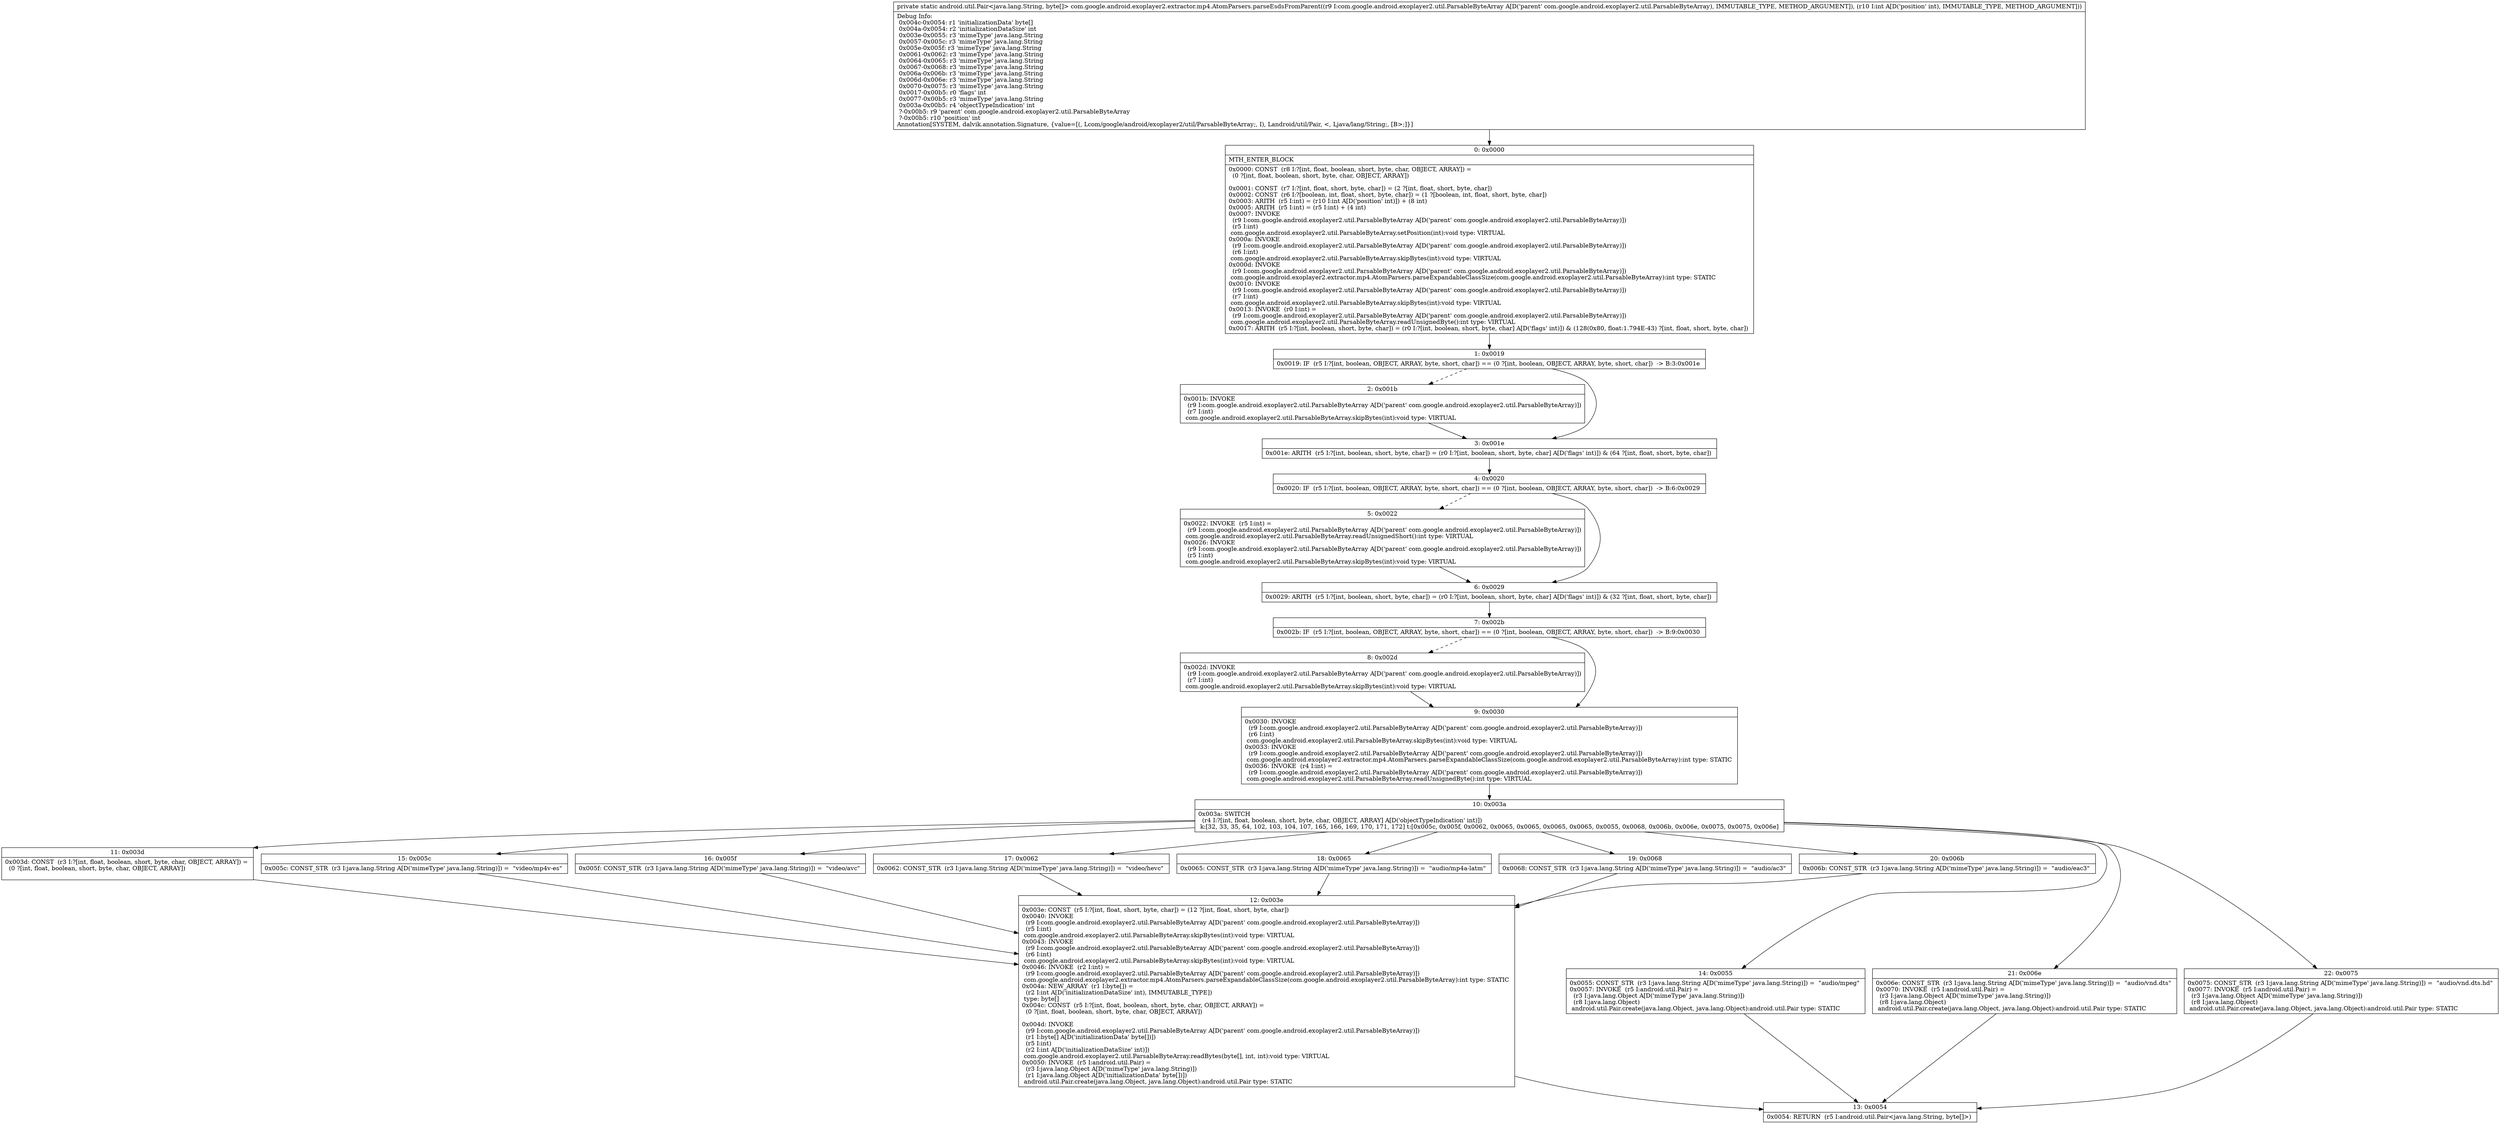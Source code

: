 digraph "CFG forcom.google.android.exoplayer2.extractor.mp4.AtomParsers.parseEsdsFromParent(Lcom\/google\/android\/exoplayer2\/util\/ParsableByteArray;I)Landroid\/util\/Pair;" {
Node_0 [shape=record,label="{0\:\ 0x0000|MTH_ENTER_BLOCK\l|0x0000: CONST  (r8 I:?[int, float, boolean, short, byte, char, OBJECT, ARRAY]) = \l  (0 ?[int, float, boolean, short, byte, char, OBJECT, ARRAY])\l \l0x0001: CONST  (r7 I:?[int, float, short, byte, char]) = (2 ?[int, float, short, byte, char]) \l0x0002: CONST  (r6 I:?[boolean, int, float, short, byte, char]) = (1 ?[boolean, int, float, short, byte, char]) \l0x0003: ARITH  (r5 I:int) = (r10 I:int A[D('position' int)]) + (8 int) \l0x0005: ARITH  (r5 I:int) = (r5 I:int) + (4 int) \l0x0007: INVOKE  \l  (r9 I:com.google.android.exoplayer2.util.ParsableByteArray A[D('parent' com.google.android.exoplayer2.util.ParsableByteArray)])\l  (r5 I:int)\l com.google.android.exoplayer2.util.ParsableByteArray.setPosition(int):void type: VIRTUAL \l0x000a: INVOKE  \l  (r9 I:com.google.android.exoplayer2.util.ParsableByteArray A[D('parent' com.google.android.exoplayer2.util.ParsableByteArray)])\l  (r6 I:int)\l com.google.android.exoplayer2.util.ParsableByteArray.skipBytes(int):void type: VIRTUAL \l0x000d: INVOKE  \l  (r9 I:com.google.android.exoplayer2.util.ParsableByteArray A[D('parent' com.google.android.exoplayer2.util.ParsableByteArray)])\l com.google.android.exoplayer2.extractor.mp4.AtomParsers.parseExpandableClassSize(com.google.android.exoplayer2.util.ParsableByteArray):int type: STATIC \l0x0010: INVOKE  \l  (r9 I:com.google.android.exoplayer2.util.ParsableByteArray A[D('parent' com.google.android.exoplayer2.util.ParsableByteArray)])\l  (r7 I:int)\l com.google.android.exoplayer2.util.ParsableByteArray.skipBytes(int):void type: VIRTUAL \l0x0013: INVOKE  (r0 I:int) = \l  (r9 I:com.google.android.exoplayer2.util.ParsableByteArray A[D('parent' com.google.android.exoplayer2.util.ParsableByteArray)])\l com.google.android.exoplayer2.util.ParsableByteArray.readUnsignedByte():int type: VIRTUAL \l0x0017: ARITH  (r5 I:?[int, boolean, short, byte, char]) = (r0 I:?[int, boolean, short, byte, char] A[D('flags' int)]) & (128(0x80, float:1.794E\-43) ?[int, float, short, byte, char]) \l}"];
Node_1 [shape=record,label="{1\:\ 0x0019|0x0019: IF  (r5 I:?[int, boolean, OBJECT, ARRAY, byte, short, char]) == (0 ?[int, boolean, OBJECT, ARRAY, byte, short, char])  \-\> B:3:0x001e \l}"];
Node_2 [shape=record,label="{2\:\ 0x001b|0x001b: INVOKE  \l  (r9 I:com.google.android.exoplayer2.util.ParsableByteArray A[D('parent' com.google.android.exoplayer2.util.ParsableByteArray)])\l  (r7 I:int)\l com.google.android.exoplayer2.util.ParsableByteArray.skipBytes(int):void type: VIRTUAL \l}"];
Node_3 [shape=record,label="{3\:\ 0x001e|0x001e: ARITH  (r5 I:?[int, boolean, short, byte, char]) = (r0 I:?[int, boolean, short, byte, char] A[D('flags' int)]) & (64 ?[int, float, short, byte, char]) \l}"];
Node_4 [shape=record,label="{4\:\ 0x0020|0x0020: IF  (r5 I:?[int, boolean, OBJECT, ARRAY, byte, short, char]) == (0 ?[int, boolean, OBJECT, ARRAY, byte, short, char])  \-\> B:6:0x0029 \l}"];
Node_5 [shape=record,label="{5\:\ 0x0022|0x0022: INVOKE  (r5 I:int) = \l  (r9 I:com.google.android.exoplayer2.util.ParsableByteArray A[D('parent' com.google.android.exoplayer2.util.ParsableByteArray)])\l com.google.android.exoplayer2.util.ParsableByteArray.readUnsignedShort():int type: VIRTUAL \l0x0026: INVOKE  \l  (r9 I:com.google.android.exoplayer2.util.ParsableByteArray A[D('parent' com.google.android.exoplayer2.util.ParsableByteArray)])\l  (r5 I:int)\l com.google.android.exoplayer2.util.ParsableByteArray.skipBytes(int):void type: VIRTUAL \l}"];
Node_6 [shape=record,label="{6\:\ 0x0029|0x0029: ARITH  (r5 I:?[int, boolean, short, byte, char]) = (r0 I:?[int, boolean, short, byte, char] A[D('flags' int)]) & (32 ?[int, float, short, byte, char]) \l}"];
Node_7 [shape=record,label="{7\:\ 0x002b|0x002b: IF  (r5 I:?[int, boolean, OBJECT, ARRAY, byte, short, char]) == (0 ?[int, boolean, OBJECT, ARRAY, byte, short, char])  \-\> B:9:0x0030 \l}"];
Node_8 [shape=record,label="{8\:\ 0x002d|0x002d: INVOKE  \l  (r9 I:com.google.android.exoplayer2.util.ParsableByteArray A[D('parent' com.google.android.exoplayer2.util.ParsableByteArray)])\l  (r7 I:int)\l com.google.android.exoplayer2.util.ParsableByteArray.skipBytes(int):void type: VIRTUAL \l}"];
Node_9 [shape=record,label="{9\:\ 0x0030|0x0030: INVOKE  \l  (r9 I:com.google.android.exoplayer2.util.ParsableByteArray A[D('parent' com.google.android.exoplayer2.util.ParsableByteArray)])\l  (r6 I:int)\l com.google.android.exoplayer2.util.ParsableByteArray.skipBytes(int):void type: VIRTUAL \l0x0033: INVOKE  \l  (r9 I:com.google.android.exoplayer2.util.ParsableByteArray A[D('parent' com.google.android.exoplayer2.util.ParsableByteArray)])\l com.google.android.exoplayer2.extractor.mp4.AtomParsers.parseExpandableClassSize(com.google.android.exoplayer2.util.ParsableByteArray):int type: STATIC \l0x0036: INVOKE  (r4 I:int) = \l  (r9 I:com.google.android.exoplayer2.util.ParsableByteArray A[D('parent' com.google.android.exoplayer2.util.ParsableByteArray)])\l com.google.android.exoplayer2.util.ParsableByteArray.readUnsignedByte():int type: VIRTUAL \l}"];
Node_10 [shape=record,label="{10\:\ 0x003a|0x003a: SWITCH  \l  (r4 I:?[int, float, boolean, short, byte, char, OBJECT, ARRAY] A[D('objectTypeIndication' int)])\l k:[32, 33, 35, 64, 102, 103, 104, 107, 165, 166, 169, 170, 171, 172] t:[0x005c, 0x005f, 0x0062, 0x0065, 0x0065, 0x0065, 0x0065, 0x0055, 0x0068, 0x006b, 0x006e, 0x0075, 0x0075, 0x006e] \l}"];
Node_11 [shape=record,label="{11\:\ 0x003d|0x003d: CONST  (r3 I:?[int, float, boolean, short, byte, char, OBJECT, ARRAY]) = \l  (0 ?[int, float, boolean, short, byte, char, OBJECT, ARRAY])\l \l}"];
Node_12 [shape=record,label="{12\:\ 0x003e|0x003e: CONST  (r5 I:?[int, float, short, byte, char]) = (12 ?[int, float, short, byte, char]) \l0x0040: INVOKE  \l  (r9 I:com.google.android.exoplayer2.util.ParsableByteArray A[D('parent' com.google.android.exoplayer2.util.ParsableByteArray)])\l  (r5 I:int)\l com.google.android.exoplayer2.util.ParsableByteArray.skipBytes(int):void type: VIRTUAL \l0x0043: INVOKE  \l  (r9 I:com.google.android.exoplayer2.util.ParsableByteArray A[D('parent' com.google.android.exoplayer2.util.ParsableByteArray)])\l  (r6 I:int)\l com.google.android.exoplayer2.util.ParsableByteArray.skipBytes(int):void type: VIRTUAL \l0x0046: INVOKE  (r2 I:int) = \l  (r9 I:com.google.android.exoplayer2.util.ParsableByteArray A[D('parent' com.google.android.exoplayer2.util.ParsableByteArray)])\l com.google.android.exoplayer2.extractor.mp4.AtomParsers.parseExpandableClassSize(com.google.android.exoplayer2.util.ParsableByteArray):int type: STATIC \l0x004a: NEW_ARRAY  (r1 I:byte[]) = \l  (r2 I:int A[D('initializationDataSize' int), IMMUTABLE_TYPE])\l type: byte[] \l0x004c: CONST  (r5 I:?[int, float, boolean, short, byte, char, OBJECT, ARRAY]) = \l  (0 ?[int, float, boolean, short, byte, char, OBJECT, ARRAY])\l \l0x004d: INVOKE  \l  (r9 I:com.google.android.exoplayer2.util.ParsableByteArray A[D('parent' com.google.android.exoplayer2.util.ParsableByteArray)])\l  (r1 I:byte[] A[D('initializationData' byte[])])\l  (r5 I:int)\l  (r2 I:int A[D('initializationDataSize' int)])\l com.google.android.exoplayer2.util.ParsableByteArray.readBytes(byte[], int, int):void type: VIRTUAL \l0x0050: INVOKE  (r5 I:android.util.Pair) = \l  (r3 I:java.lang.Object A[D('mimeType' java.lang.String)])\l  (r1 I:java.lang.Object A[D('initializationData' byte[])])\l android.util.Pair.create(java.lang.Object, java.lang.Object):android.util.Pair type: STATIC \l}"];
Node_13 [shape=record,label="{13\:\ 0x0054|0x0054: RETURN  (r5 I:android.util.Pair\<java.lang.String, byte[]\>) \l}"];
Node_14 [shape=record,label="{14\:\ 0x0055|0x0055: CONST_STR  (r3 I:java.lang.String A[D('mimeType' java.lang.String)]) =  \"audio\/mpeg\" \l0x0057: INVOKE  (r5 I:android.util.Pair) = \l  (r3 I:java.lang.Object A[D('mimeType' java.lang.String)])\l  (r8 I:java.lang.Object)\l android.util.Pair.create(java.lang.Object, java.lang.Object):android.util.Pair type: STATIC \l}"];
Node_15 [shape=record,label="{15\:\ 0x005c|0x005c: CONST_STR  (r3 I:java.lang.String A[D('mimeType' java.lang.String)]) =  \"video\/mp4v\-es\" \l}"];
Node_16 [shape=record,label="{16\:\ 0x005f|0x005f: CONST_STR  (r3 I:java.lang.String A[D('mimeType' java.lang.String)]) =  \"video\/avc\" \l}"];
Node_17 [shape=record,label="{17\:\ 0x0062|0x0062: CONST_STR  (r3 I:java.lang.String A[D('mimeType' java.lang.String)]) =  \"video\/hevc\" \l}"];
Node_18 [shape=record,label="{18\:\ 0x0065|0x0065: CONST_STR  (r3 I:java.lang.String A[D('mimeType' java.lang.String)]) =  \"audio\/mp4a\-latm\" \l}"];
Node_19 [shape=record,label="{19\:\ 0x0068|0x0068: CONST_STR  (r3 I:java.lang.String A[D('mimeType' java.lang.String)]) =  \"audio\/ac3\" \l}"];
Node_20 [shape=record,label="{20\:\ 0x006b|0x006b: CONST_STR  (r3 I:java.lang.String A[D('mimeType' java.lang.String)]) =  \"audio\/eac3\" \l}"];
Node_21 [shape=record,label="{21\:\ 0x006e|0x006e: CONST_STR  (r3 I:java.lang.String A[D('mimeType' java.lang.String)]) =  \"audio\/vnd.dts\" \l0x0070: INVOKE  (r5 I:android.util.Pair) = \l  (r3 I:java.lang.Object A[D('mimeType' java.lang.String)])\l  (r8 I:java.lang.Object)\l android.util.Pair.create(java.lang.Object, java.lang.Object):android.util.Pair type: STATIC \l}"];
Node_22 [shape=record,label="{22\:\ 0x0075|0x0075: CONST_STR  (r3 I:java.lang.String A[D('mimeType' java.lang.String)]) =  \"audio\/vnd.dts.hd\" \l0x0077: INVOKE  (r5 I:android.util.Pair) = \l  (r3 I:java.lang.Object A[D('mimeType' java.lang.String)])\l  (r8 I:java.lang.Object)\l android.util.Pair.create(java.lang.Object, java.lang.Object):android.util.Pair type: STATIC \l}"];
MethodNode[shape=record,label="{private static android.util.Pair\<java.lang.String, byte[]\> com.google.android.exoplayer2.extractor.mp4.AtomParsers.parseEsdsFromParent((r9 I:com.google.android.exoplayer2.util.ParsableByteArray A[D('parent' com.google.android.exoplayer2.util.ParsableByteArray), IMMUTABLE_TYPE, METHOD_ARGUMENT]), (r10 I:int A[D('position' int), IMMUTABLE_TYPE, METHOD_ARGUMENT]))  | Debug Info:\l  0x004c\-0x0054: r1 'initializationData' byte[]\l  0x004a\-0x0054: r2 'initializationDataSize' int\l  0x003e\-0x0055: r3 'mimeType' java.lang.String\l  0x0057\-0x005c: r3 'mimeType' java.lang.String\l  0x005e\-0x005f: r3 'mimeType' java.lang.String\l  0x0061\-0x0062: r3 'mimeType' java.lang.String\l  0x0064\-0x0065: r3 'mimeType' java.lang.String\l  0x0067\-0x0068: r3 'mimeType' java.lang.String\l  0x006a\-0x006b: r3 'mimeType' java.lang.String\l  0x006d\-0x006e: r3 'mimeType' java.lang.String\l  0x0070\-0x0075: r3 'mimeType' java.lang.String\l  0x0017\-0x00b5: r0 'flags' int\l  0x0077\-0x00b5: r3 'mimeType' java.lang.String\l  0x003a\-0x00b5: r4 'objectTypeIndication' int\l  ?\-0x00b5: r9 'parent' com.google.android.exoplayer2.util.ParsableByteArray\l  ?\-0x00b5: r10 'position' int\lAnnotation[SYSTEM, dalvik.annotation.Signature, \{value=[(, Lcom\/google\/android\/exoplayer2\/util\/ParsableByteArray;, I), Landroid\/util\/Pair, \<, Ljava\/lang\/String;, [B\>;]\}]\l}"];
MethodNode -> Node_0;
Node_0 -> Node_1;
Node_1 -> Node_2[style=dashed];
Node_1 -> Node_3;
Node_2 -> Node_3;
Node_3 -> Node_4;
Node_4 -> Node_5[style=dashed];
Node_4 -> Node_6;
Node_5 -> Node_6;
Node_6 -> Node_7;
Node_7 -> Node_8[style=dashed];
Node_7 -> Node_9;
Node_8 -> Node_9;
Node_9 -> Node_10;
Node_10 -> Node_11;
Node_10 -> Node_14;
Node_10 -> Node_15;
Node_10 -> Node_16;
Node_10 -> Node_17;
Node_10 -> Node_18;
Node_10 -> Node_19;
Node_10 -> Node_20;
Node_10 -> Node_21;
Node_10 -> Node_22;
Node_11 -> Node_12;
Node_12 -> Node_13;
Node_14 -> Node_13;
Node_15 -> Node_12;
Node_16 -> Node_12;
Node_17 -> Node_12;
Node_18 -> Node_12;
Node_19 -> Node_12;
Node_20 -> Node_12;
Node_21 -> Node_13;
Node_22 -> Node_13;
}

